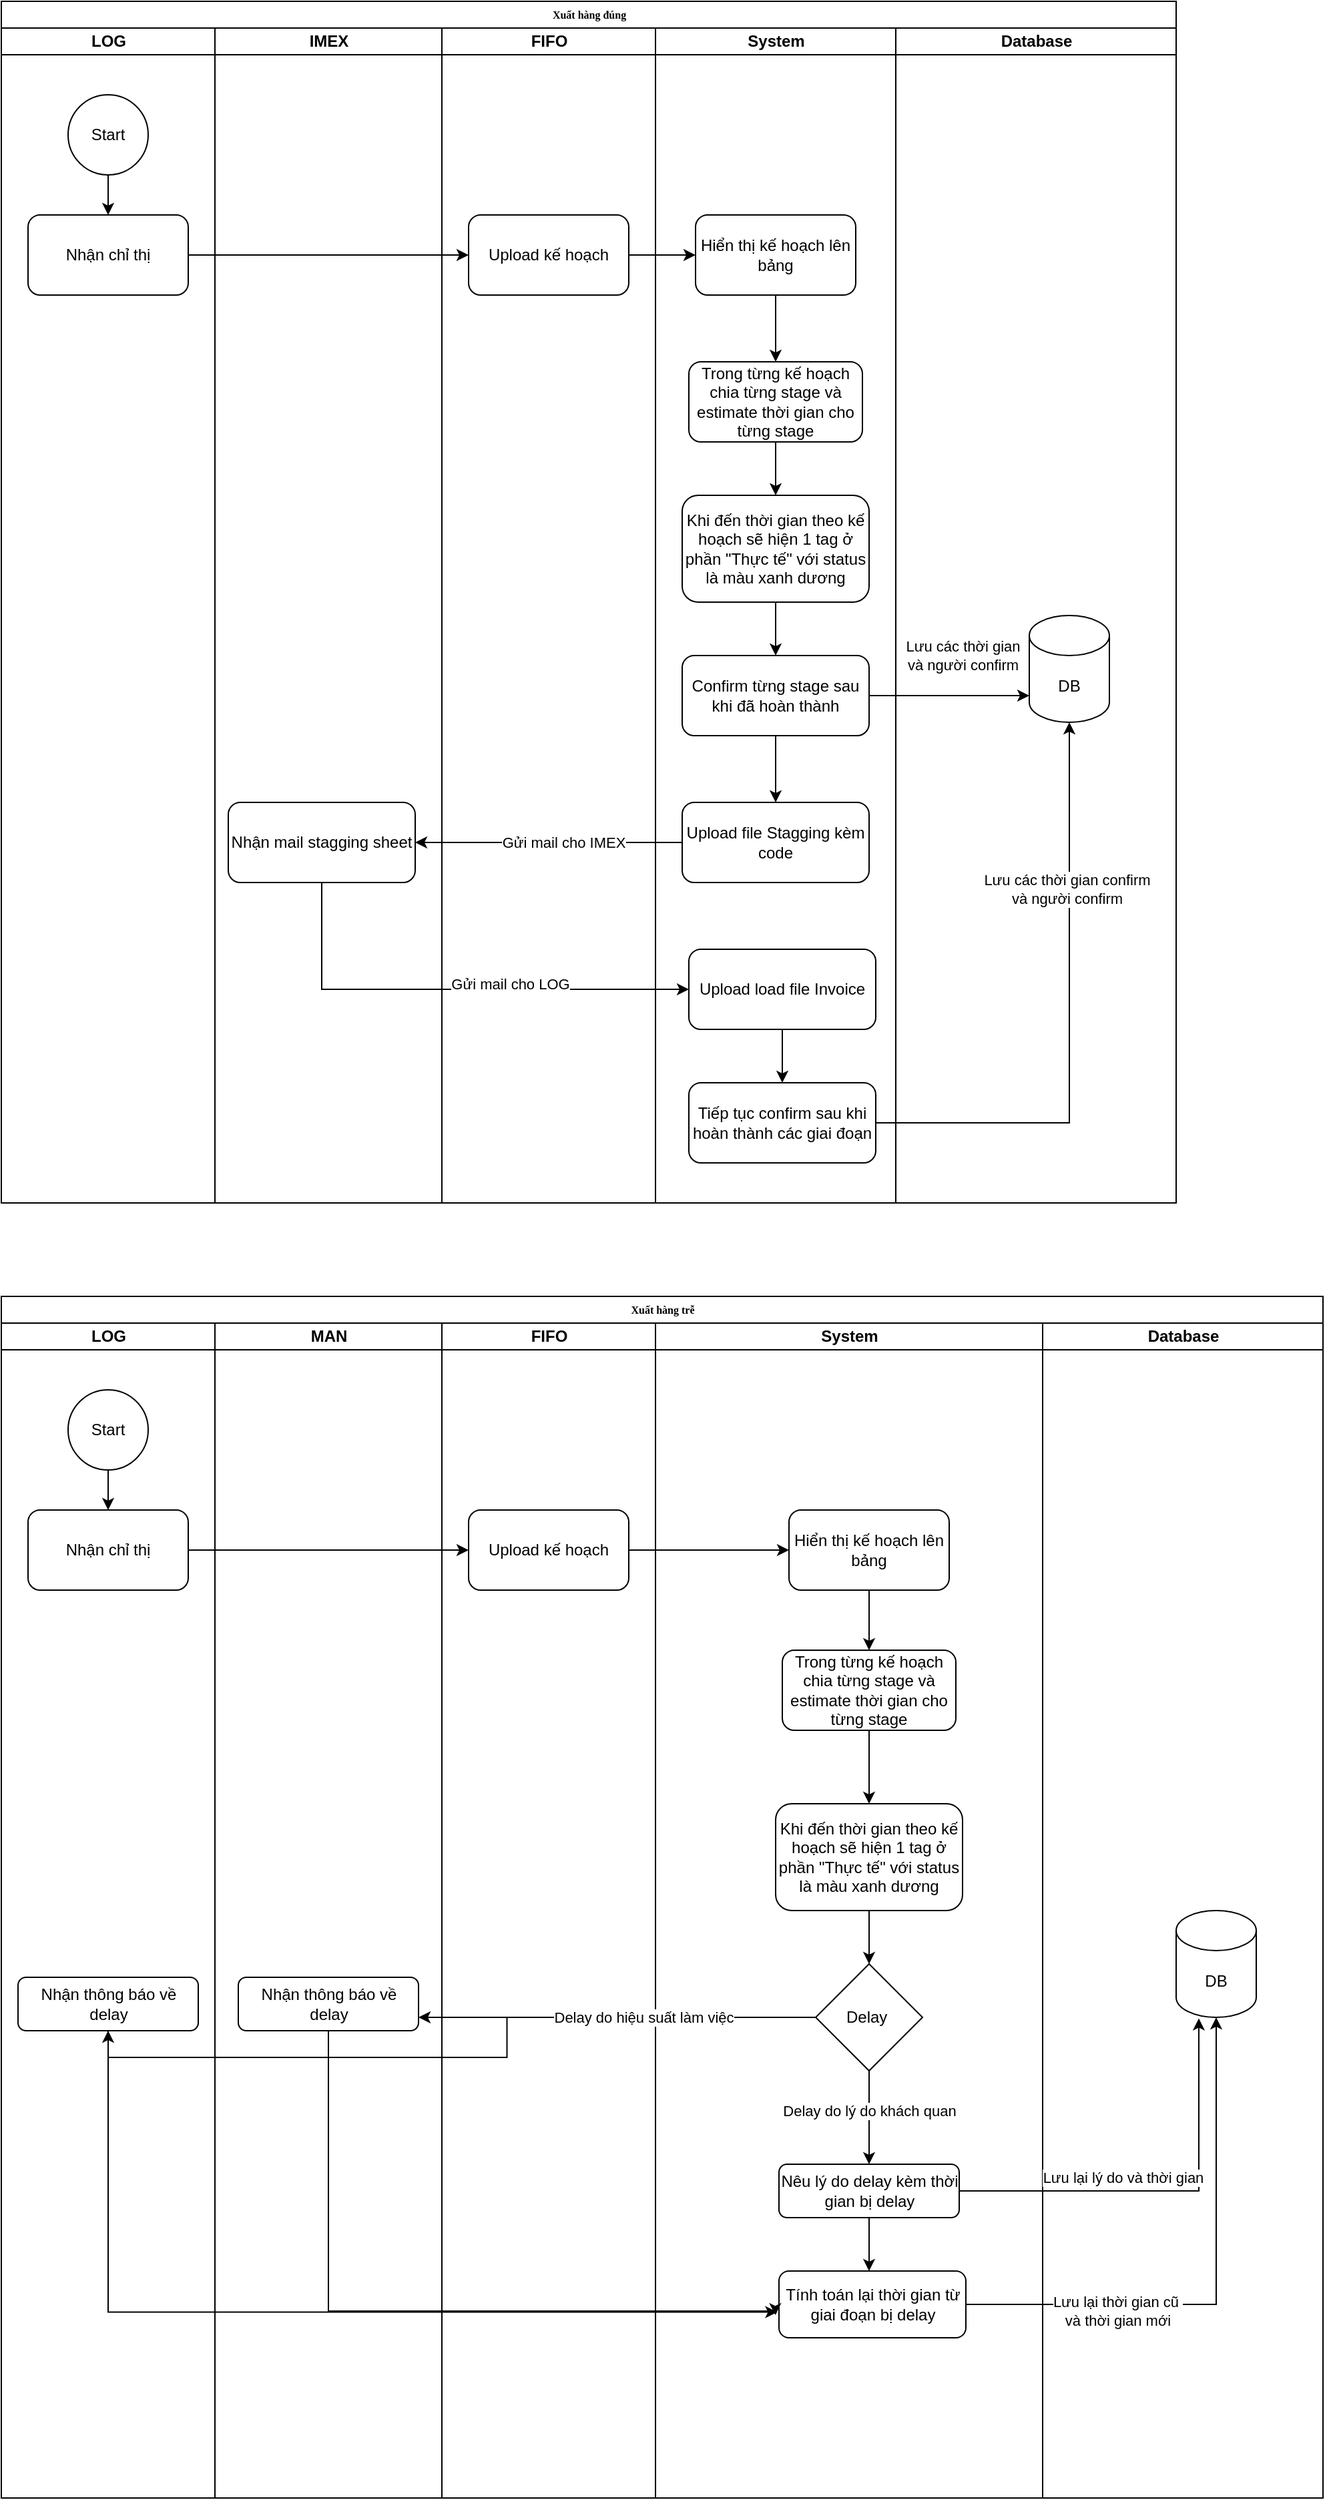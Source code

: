 <mxfile version="24.7.14">
  <diagram name="Page-1" id="74e2e168-ea6b-b213-b513-2b3c1d86103e">
    <mxGraphModel dx="1764" dy="1693" grid="1" gridSize="10" guides="1" tooltips="1" connect="1" arrows="1" fold="1" page="1" pageScale="1" pageWidth="1100" pageHeight="850" background="none" math="0" shadow="0">
      <root>
        <mxCell id="0" />
        <mxCell id="1" parent="0" />
        <mxCell id="77e6c97f196da883-1" value="Xuất hàng đúng" style="swimlane;html=1;childLayout=stackLayout;startSize=20;rounded=0;shadow=0;labelBackgroundColor=none;strokeWidth=1;fontFamily=Verdana;fontSize=8;align=center;" parent="1" vertex="1">
          <mxGeometry x="70" y="40" width="880" height="900" as="geometry" />
        </mxCell>
        <mxCell id="77e6c97f196da883-2" value="LOG" style="swimlane;html=1;startSize=20;" parent="77e6c97f196da883-1" vertex="1">
          <mxGeometry y="20" width="160" height="880" as="geometry" />
        </mxCell>
        <mxCell id="MaelUOi9_Fcj_ionn7i3-3" style="edgeStyle=orthogonalEdgeStyle;rounded=0;orthogonalLoop=1;jettySize=auto;html=1;entryX=0.5;entryY=0;entryDx=0;entryDy=0;" edge="1" parent="77e6c97f196da883-2" source="MaelUOi9_Fcj_ionn7i3-1" target="MaelUOi9_Fcj_ionn7i3-2">
          <mxGeometry relative="1" as="geometry" />
        </mxCell>
        <mxCell id="MaelUOi9_Fcj_ionn7i3-1" value="Start" style="ellipse;whiteSpace=wrap;html=1;aspect=fixed;" vertex="1" parent="77e6c97f196da883-2">
          <mxGeometry x="50" y="50" width="60" height="60" as="geometry" />
        </mxCell>
        <mxCell id="MaelUOi9_Fcj_ionn7i3-2" value="Nhận chỉ thị" style="rounded=1;whiteSpace=wrap;html=1;" vertex="1" parent="77e6c97f196da883-2">
          <mxGeometry x="20" y="140" width="120" height="60" as="geometry" />
        </mxCell>
        <mxCell id="77e6c97f196da883-3" value="IMEX" style="swimlane;html=1;startSize=20;" parent="77e6c97f196da883-1" vertex="1">
          <mxGeometry x="160" y="20" width="170" height="880" as="geometry" />
        </mxCell>
        <mxCell id="MaelUOi9_Fcj_ionn7i3-31" value="Nhận mail stagging sheet" style="rounded=1;whiteSpace=wrap;html=1;" vertex="1" parent="77e6c97f196da883-3">
          <mxGeometry x="10" y="580" width="140" height="60" as="geometry" />
        </mxCell>
        <mxCell id="77e6c97f196da883-4" value="FIFO" style="swimlane;html=1;startSize=20;" parent="77e6c97f196da883-1" vertex="1">
          <mxGeometry x="330" y="20" width="160" height="880" as="geometry" />
        </mxCell>
        <mxCell id="MaelUOi9_Fcj_ionn7i3-4" value="Upload kế hoạch" style="rounded=1;whiteSpace=wrap;html=1;" vertex="1" parent="77e6c97f196da883-4">
          <mxGeometry x="20" y="140" width="120" height="60" as="geometry" />
        </mxCell>
        <mxCell id="77e6c97f196da883-5" value="System" style="swimlane;html=1;startSize=20;" parent="77e6c97f196da883-1" vertex="1">
          <mxGeometry x="490" y="20" width="180" height="880" as="geometry" />
        </mxCell>
        <mxCell id="MaelUOi9_Fcj_ionn7i3-19" style="edgeStyle=orthogonalEdgeStyle;rounded=0;orthogonalLoop=1;jettySize=auto;html=1;" edge="1" parent="77e6c97f196da883-5" source="MaelUOi9_Fcj_ionn7i3-17">
          <mxGeometry relative="1" as="geometry">
            <mxPoint x="90.0" y="250" as="targetPoint" />
          </mxGeometry>
        </mxCell>
        <mxCell id="MaelUOi9_Fcj_ionn7i3-17" value="Hiển thị kế hoạch lên bảng" style="rounded=1;whiteSpace=wrap;html=1;" vertex="1" parent="77e6c97f196da883-5">
          <mxGeometry x="30" y="140" width="120" height="60" as="geometry" />
        </mxCell>
        <mxCell id="MaelUOi9_Fcj_ionn7i3-26" style="edgeStyle=orthogonalEdgeStyle;rounded=0;orthogonalLoop=1;jettySize=auto;html=1;" edge="1" parent="77e6c97f196da883-5" source="MaelUOi9_Fcj_ionn7i3-20" target="MaelUOi9_Fcj_ionn7i3-21">
          <mxGeometry relative="1" as="geometry" />
        </mxCell>
        <mxCell id="MaelUOi9_Fcj_ionn7i3-20" value="Trong từng kế hoạch chia từng stage và estimate thời gian cho từng stage" style="rounded=1;whiteSpace=wrap;html=1;" vertex="1" parent="77e6c97f196da883-5">
          <mxGeometry x="25" y="250" width="130" height="60" as="geometry" />
        </mxCell>
        <mxCell id="MaelUOi9_Fcj_ionn7i3-28" style="edgeStyle=orthogonalEdgeStyle;rounded=0;orthogonalLoop=1;jettySize=auto;html=1;" edge="1" parent="77e6c97f196da883-5" source="MaelUOi9_Fcj_ionn7i3-21" target="MaelUOi9_Fcj_ionn7i3-27">
          <mxGeometry relative="1" as="geometry" />
        </mxCell>
        <mxCell id="MaelUOi9_Fcj_ionn7i3-21" value="Khi đến thời gian theo kế hoạch sẽ hiện 1 tag ở phần &quot;Thực tế&quot; với status là màu xanh dương" style="rounded=1;whiteSpace=wrap;html=1;" vertex="1" parent="77e6c97f196da883-5">
          <mxGeometry x="20" y="350" width="140" height="80" as="geometry" />
        </mxCell>
        <mxCell id="MaelUOi9_Fcj_ionn7i3-30" style="edgeStyle=orthogonalEdgeStyle;rounded=0;orthogonalLoop=1;jettySize=auto;html=1;entryX=0.5;entryY=0;entryDx=0;entryDy=0;" edge="1" parent="77e6c97f196da883-5" source="MaelUOi9_Fcj_ionn7i3-27" target="MaelUOi9_Fcj_ionn7i3-29">
          <mxGeometry relative="1" as="geometry" />
        </mxCell>
        <mxCell id="MaelUOi9_Fcj_ionn7i3-27" value="Confirm từng stage sau khi đã hoàn thành" style="rounded=1;whiteSpace=wrap;html=1;" vertex="1" parent="77e6c97f196da883-5">
          <mxGeometry x="20" y="470" width="140" height="60" as="geometry" />
        </mxCell>
        <mxCell id="MaelUOi9_Fcj_ionn7i3-29" value="Upload file Stagging kèm code" style="rounded=1;whiteSpace=wrap;html=1;" vertex="1" parent="77e6c97f196da883-5">
          <mxGeometry x="20" y="580" width="140" height="60" as="geometry" />
        </mxCell>
        <mxCell id="MaelUOi9_Fcj_ionn7i3-40" style="edgeStyle=orthogonalEdgeStyle;rounded=0;orthogonalLoop=1;jettySize=auto;html=1;" edge="1" parent="77e6c97f196da883-5" source="MaelUOi9_Fcj_ionn7i3-35" target="MaelUOi9_Fcj_ionn7i3-39">
          <mxGeometry relative="1" as="geometry" />
        </mxCell>
        <mxCell id="MaelUOi9_Fcj_ionn7i3-35" value="Upload load file Invoice" style="rounded=1;whiteSpace=wrap;html=1;" vertex="1" parent="77e6c97f196da883-5">
          <mxGeometry x="25" y="690" width="140" height="60" as="geometry" />
        </mxCell>
        <mxCell id="MaelUOi9_Fcj_ionn7i3-39" value="Tiếp tục confirm sau khi hoàn thành các giai đoạn" style="rounded=1;whiteSpace=wrap;html=1;" vertex="1" parent="77e6c97f196da883-5">
          <mxGeometry x="25" y="790" width="140" height="60" as="geometry" />
        </mxCell>
        <mxCell id="MaelUOi9_Fcj_ionn7i3-5" style="edgeStyle=orthogonalEdgeStyle;rounded=0;orthogonalLoop=1;jettySize=auto;html=1;" edge="1" parent="77e6c97f196da883-1" source="MaelUOi9_Fcj_ionn7i3-2" target="MaelUOi9_Fcj_ionn7i3-4">
          <mxGeometry relative="1" as="geometry" />
        </mxCell>
        <mxCell id="MaelUOi9_Fcj_ionn7i3-18" style="edgeStyle=orthogonalEdgeStyle;rounded=0;orthogonalLoop=1;jettySize=auto;html=1;entryX=0;entryY=0.5;entryDx=0;entryDy=0;" edge="1" parent="77e6c97f196da883-1" source="MaelUOi9_Fcj_ionn7i3-4" target="MaelUOi9_Fcj_ionn7i3-17">
          <mxGeometry relative="1" as="geometry" />
        </mxCell>
        <mxCell id="MaelUOi9_Fcj_ionn7i3-32" style="edgeStyle=orthogonalEdgeStyle;rounded=0;orthogonalLoop=1;jettySize=auto;html=1;" edge="1" parent="77e6c97f196da883-1" source="MaelUOi9_Fcj_ionn7i3-29" target="MaelUOi9_Fcj_ionn7i3-31">
          <mxGeometry relative="1" as="geometry" />
        </mxCell>
        <mxCell id="MaelUOi9_Fcj_ionn7i3-33" value="Gửi mail cho IMEX" style="edgeLabel;html=1;align=center;verticalAlign=middle;resizable=0;points=[];" vertex="1" connectable="0" parent="MaelUOi9_Fcj_ionn7i3-32">
          <mxGeometry x="-0.106" relative="1" as="geometry">
            <mxPoint as="offset" />
          </mxGeometry>
        </mxCell>
        <mxCell id="MaelUOi9_Fcj_ionn7i3-36" style="edgeStyle=orthogonalEdgeStyle;rounded=0;orthogonalLoop=1;jettySize=auto;html=1;" edge="1" parent="77e6c97f196da883-1" source="MaelUOi9_Fcj_ionn7i3-31" target="MaelUOi9_Fcj_ionn7i3-35">
          <mxGeometry relative="1" as="geometry">
            <Array as="points">
              <mxPoint x="240" y="740" />
            </Array>
          </mxGeometry>
        </mxCell>
        <mxCell id="MaelUOi9_Fcj_ionn7i3-38" value="Gửi mail cho LOG" style="edgeLabel;html=1;align=center;verticalAlign=middle;resizable=0;points=[];" vertex="1" connectable="0" parent="MaelUOi9_Fcj_ionn7i3-36">
          <mxGeometry x="0.241" y="4" relative="1" as="geometry">
            <mxPoint as="offset" />
          </mxGeometry>
        </mxCell>
        <mxCell id="MaelUOi9_Fcj_ionn7i3-43" style="edgeStyle=orthogonalEdgeStyle;rounded=0;orthogonalLoop=1;jettySize=auto;html=1;entryX=0.5;entryY=1;entryDx=0;entryDy=0;entryPerimeter=0;" edge="1" parent="77e6c97f196da883-1" source="MaelUOi9_Fcj_ionn7i3-39" target="MaelUOi9_Fcj_ionn7i3-41">
          <mxGeometry relative="1" as="geometry" />
        </mxCell>
        <mxCell id="MaelUOi9_Fcj_ionn7i3-44" value="Lưu các thời gian confirm&lt;div&gt;&amp;nbsp;và người confirm&amp;nbsp;&lt;/div&gt;" style="edgeLabel;html=1;align=center;verticalAlign=middle;resizable=0;points=[];" vertex="1" connectable="0" parent="MaelUOi9_Fcj_ionn7i3-43">
          <mxGeometry x="0.435" y="2" relative="1" as="geometry">
            <mxPoint y="-1" as="offset" />
          </mxGeometry>
        </mxCell>
        <mxCell id="MaelUOi9_Fcj_ionn7i3-46" style="edgeStyle=orthogonalEdgeStyle;rounded=0;orthogonalLoop=1;jettySize=auto;html=1;entryX=0;entryY=0.75;entryDx=0;entryDy=0;entryPerimeter=0;" edge="1" parent="77e6c97f196da883-1" source="MaelUOi9_Fcj_ionn7i3-27" target="MaelUOi9_Fcj_ionn7i3-41">
          <mxGeometry relative="1" as="geometry">
            <mxPoint x="730" y="520" as="targetPoint" />
          </mxGeometry>
        </mxCell>
        <mxCell id="77e6c97f196da883-6" value="Database" style="swimlane;html=1;startSize=20;" parent="77e6c97f196da883-1" vertex="1">
          <mxGeometry x="670" y="20" width="210" height="880" as="geometry" />
        </mxCell>
        <mxCell id="MaelUOi9_Fcj_ionn7i3-41" value="DB" style="shape=cylinder3;whiteSpace=wrap;html=1;boundedLbl=1;backgroundOutline=1;size=15;" vertex="1" parent="77e6c97f196da883-6">
          <mxGeometry x="100" y="440" width="60" height="80" as="geometry" />
        </mxCell>
        <mxCell id="MaelUOi9_Fcj_ionn7i3-47" value="Lưu các thời gian&lt;div&gt;&amp;nbsp;và người confirm&amp;nbsp;&lt;/div&gt;" style="edgeLabel;html=1;align=center;verticalAlign=middle;resizable=0;points=[];" vertex="1" connectable="0" parent="77e6c97f196da883-6">
          <mxGeometry x="50.003" y="469.997" as="geometry" />
        </mxCell>
        <mxCell id="MaelUOi9_Fcj_ionn7i3-48" value="Xuất hàng trễ" style="swimlane;html=1;childLayout=stackLayout;startSize=20;rounded=0;shadow=0;labelBackgroundColor=none;strokeWidth=1;fontFamily=Verdana;fontSize=8;align=center;" vertex="1" parent="1">
          <mxGeometry x="70" y="1010" width="990" height="900" as="geometry" />
        </mxCell>
        <mxCell id="MaelUOi9_Fcj_ionn7i3-49" value="LOG" style="swimlane;html=1;startSize=20;" vertex="1" parent="MaelUOi9_Fcj_ionn7i3-48">
          <mxGeometry y="20" width="160" height="880" as="geometry" />
        </mxCell>
        <mxCell id="MaelUOi9_Fcj_ionn7i3-50" style="edgeStyle=orthogonalEdgeStyle;rounded=0;orthogonalLoop=1;jettySize=auto;html=1;entryX=0.5;entryY=0;entryDx=0;entryDy=0;" edge="1" parent="MaelUOi9_Fcj_ionn7i3-49" source="MaelUOi9_Fcj_ionn7i3-51" target="MaelUOi9_Fcj_ionn7i3-52">
          <mxGeometry relative="1" as="geometry" />
        </mxCell>
        <mxCell id="MaelUOi9_Fcj_ionn7i3-51" value="Start" style="ellipse;whiteSpace=wrap;html=1;aspect=fixed;" vertex="1" parent="MaelUOi9_Fcj_ionn7i3-49">
          <mxGeometry x="50" y="50" width="60" height="60" as="geometry" />
        </mxCell>
        <mxCell id="MaelUOi9_Fcj_ionn7i3-52" value="Nhận chỉ thị" style="rounded=1;whiteSpace=wrap;html=1;" vertex="1" parent="MaelUOi9_Fcj_ionn7i3-49">
          <mxGeometry x="20" y="140" width="120" height="60" as="geometry" />
        </mxCell>
        <mxCell id="MaelUOi9_Fcj_ionn7i3-111" value="Nhận thông báo về delay" style="rounded=1;whiteSpace=wrap;html=1;" vertex="1" parent="MaelUOi9_Fcj_ionn7i3-49">
          <mxGeometry x="12.5" y="490" width="135" height="40" as="geometry" />
        </mxCell>
        <mxCell id="MaelUOi9_Fcj_ionn7i3-53" value="MAN" style="swimlane;html=1;startSize=20;" vertex="1" parent="MaelUOi9_Fcj_ionn7i3-48">
          <mxGeometry x="160" y="20" width="170" height="880" as="geometry" />
        </mxCell>
        <mxCell id="MaelUOi9_Fcj_ionn7i3-89" value="Nhận thông báo về delay" style="rounded=1;whiteSpace=wrap;html=1;" vertex="1" parent="MaelUOi9_Fcj_ionn7i3-53">
          <mxGeometry x="17.5" y="490" width="135" height="40" as="geometry" />
        </mxCell>
        <mxCell id="MaelUOi9_Fcj_ionn7i3-55" value="FIFO" style="swimlane;html=1;startSize=20;" vertex="1" parent="MaelUOi9_Fcj_ionn7i3-48">
          <mxGeometry x="330" y="20" width="160" height="880" as="geometry" />
        </mxCell>
        <mxCell id="MaelUOi9_Fcj_ionn7i3-56" value="Upload kế hoạch" style="rounded=1;whiteSpace=wrap;html=1;" vertex="1" parent="MaelUOi9_Fcj_ionn7i3-55">
          <mxGeometry x="20" y="140" width="120" height="60" as="geometry" />
        </mxCell>
        <mxCell id="MaelUOi9_Fcj_ionn7i3-70" style="edgeStyle=orthogonalEdgeStyle;rounded=0;orthogonalLoop=1;jettySize=auto;html=1;" edge="1" parent="MaelUOi9_Fcj_ionn7i3-48" source="MaelUOi9_Fcj_ionn7i3-52" target="MaelUOi9_Fcj_ionn7i3-56">
          <mxGeometry relative="1" as="geometry" />
        </mxCell>
        <mxCell id="MaelUOi9_Fcj_ionn7i3-71" style="edgeStyle=orthogonalEdgeStyle;rounded=0;orthogonalLoop=1;jettySize=auto;html=1;entryX=0;entryY=0.5;entryDx=0;entryDy=0;" edge="1" parent="MaelUOi9_Fcj_ionn7i3-48" source="MaelUOi9_Fcj_ionn7i3-56" target="MaelUOi9_Fcj_ionn7i3-59">
          <mxGeometry relative="1" as="geometry" />
        </mxCell>
        <mxCell id="MaelUOi9_Fcj_ionn7i3-57" value="System" style="swimlane;html=1;startSize=20;" vertex="1" parent="MaelUOi9_Fcj_ionn7i3-48">
          <mxGeometry x="490" y="20" width="290" height="880" as="geometry" />
        </mxCell>
        <mxCell id="MaelUOi9_Fcj_ionn7i3-84" style="edgeStyle=orthogonalEdgeStyle;rounded=0;orthogonalLoop=1;jettySize=auto;html=1;" edge="1" parent="MaelUOi9_Fcj_ionn7i3-57" source="MaelUOi9_Fcj_ionn7i3-59" target="MaelUOi9_Fcj_ionn7i3-61">
          <mxGeometry relative="1" as="geometry" />
        </mxCell>
        <mxCell id="MaelUOi9_Fcj_ionn7i3-59" value="Hiển thị kế hoạch lên bảng" style="rounded=1;whiteSpace=wrap;html=1;" vertex="1" parent="MaelUOi9_Fcj_ionn7i3-57">
          <mxGeometry x="100" y="140" width="120" height="60" as="geometry" />
        </mxCell>
        <mxCell id="MaelUOi9_Fcj_ionn7i3-85" style="edgeStyle=orthogonalEdgeStyle;rounded=0;orthogonalLoop=1;jettySize=auto;html=1;" edge="1" parent="MaelUOi9_Fcj_ionn7i3-57" source="MaelUOi9_Fcj_ionn7i3-61" target="MaelUOi9_Fcj_ionn7i3-63">
          <mxGeometry relative="1" as="geometry" />
        </mxCell>
        <mxCell id="MaelUOi9_Fcj_ionn7i3-61" value="Trong từng kế hoạch chia từng stage và estimate thời gian cho từng stage" style="rounded=1;whiteSpace=wrap;html=1;" vertex="1" parent="MaelUOi9_Fcj_ionn7i3-57">
          <mxGeometry x="95" y="245" width="130" height="60" as="geometry" />
        </mxCell>
        <mxCell id="MaelUOi9_Fcj_ionn7i3-88" style="edgeStyle=orthogonalEdgeStyle;rounded=0;orthogonalLoop=1;jettySize=auto;html=1;" edge="1" parent="MaelUOi9_Fcj_ionn7i3-57" source="MaelUOi9_Fcj_ionn7i3-63" target="MaelUOi9_Fcj_ionn7i3-87">
          <mxGeometry relative="1" as="geometry" />
        </mxCell>
        <mxCell id="MaelUOi9_Fcj_ionn7i3-63" value="Khi đến thời gian theo kế hoạch sẽ hiện 1 tag ở phần &quot;Thực tế&quot; với status là màu xanh dương" style="rounded=1;whiteSpace=wrap;html=1;" vertex="1" parent="MaelUOi9_Fcj_ionn7i3-57">
          <mxGeometry x="90" y="360" width="140" height="80" as="geometry" />
        </mxCell>
        <mxCell id="MaelUOi9_Fcj_ionn7i3-119" style="edgeStyle=orthogonalEdgeStyle;rounded=0;orthogonalLoop=1;jettySize=auto;html=1;" edge="1" parent="MaelUOi9_Fcj_ionn7i3-57" source="MaelUOi9_Fcj_ionn7i3-87">
          <mxGeometry relative="1" as="geometry">
            <mxPoint x="160" y="630" as="targetPoint" />
          </mxGeometry>
        </mxCell>
        <mxCell id="MaelUOi9_Fcj_ionn7i3-120" value="Delay do lý do khách quan" style="edgeLabel;html=1;align=center;verticalAlign=middle;resizable=0;points=[];" vertex="1" connectable="0" parent="MaelUOi9_Fcj_ionn7i3-119">
          <mxGeometry x="-0.16" relative="1" as="geometry">
            <mxPoint as="offset" />
          </mxGeometry>
        </mxCell>
        <mxCell id="MaelUOi9_Fcj_ionn7i3-87" value="Delay&amp;nbsp;" style="rhombus;whiteSpace=wrap;html=1;" vertex="1" parent="MaelUOi9_Fcj_ionn7i3-57">
          <mxGeometry x="120" y="480" width="80" height="80" as="geometry" />
        </mxCell>
        <mxCell id="MaelUOi9_Fcj_ionn7i3-123" style="edgeStyle=orthogonalEdgeStyle;rounded=0;orthogonalLoop=1;jettySize=auto;html=1;" edge="1" parent="MaelUOi9_Fcj_ionn7i3-57" source="MaelUOi9_Fcj_ionn7i3-117">
          <mxGeometry relative="1" as="geometry">
            <mxPoint x="160" y="710" as="targetPoint" />
          </mxGeometry>
        </mxCell>
        <mxCell id="MaelUOi9_Fcj_ionn7i3-117" value="Nêu lý do delay kèm thời gian bị delay" style="rounded=1;whiteSpace=wrap;html=1;" vertex="1" parent="MaelUOi9_Fcj_ionn7i3-57">
          <mxGeometry x="92.5" y="630" width="135" height="40" as="geometry" />
        </mxCell>
        <mxCell id="MaelUOi9_Fcj_ionn7i3-121" value="Tính toán lại thời gian từ giai đoạn bị delay" style="rounded=1;whiteSpace=wrap;html=1;" vertex="1" parent="MaelUOi9_Fcj_ionn7i3-57">
          <mxGeometry x="92.5" y="710" width="140" height="50" as="geometry" />
        </mxCell>
        <mxCell id="MaelUOi9_Fcj_ionn7i3-79" value="Database" style="swimlane;html=1;startSize=20;" vertex="1" parent="MaelUOi9_Fcj_ionn7i3-48">
          <mxGeometry x="780" y="20" width="210" height="880" as="geometry" />
        </mxCell>
        <mxCell id="MaelUOi9_Fcj_ionn7i3-80" value="DB" style="shape=cylinder3;whiteSpace=wrap;html=1;boundedLbl=1;backgroundOutline=1;size=15;" vertex="1" parent="MaelUOi9_Fcj_ionn7i3-79">
          <mxGeometry x="100" y="440" width="60" height="80" as="geometry" />
        </mxCell>
        <mxCell id="MaelUOi9_Fcj_ionn7i3-112" style="edgeStyle=orthogonalEdgeStyle;rounded=0;orthogonalLoop=1;jettySize=auto;html=1;entryX=1;entryY=0.75;entryDx=0;entryDy=0;" edge="1" parent="MaelUOi9_Fcj_ionn7i3-48" source="MaelUOi9_Fcj_ionn7i3-87" target="MaelUOi9_Fcj_ionn7i3-89">
          <mxGeometry relative="1" as="geometry" />
        </mxCell>
        <mxCell id="MaelUOi9_Fcj_ionn7i3-113" style="edgeStyle=orthogonalEdgeStyle;rounded=0;orthogonalLoop=1;jettySize=auto;html=1;entryX=0.5;entryY=1;entryDx=0;entryDy=0;" edge="1" parent="MaelUOi9_Fcj_ionn7i3-48" source="MaelUOi9_Fcj_ionn7i3-87" target="MaelUOi9_Fcj_ionn7i3-111">
          <mxGeometry relative="1" as="geometry" />
        </mxCell>
        <mxCell id="MaelUOi9_Fcj_ionn7i3-114" value="Delay do hiệu suất làm việc" style="edgeLabel;html=1;align=center;verticalAlign=middle;resizable=0;points=[];" vertex="1" connectable="0" parent="MaelUOi9_Fcj_ionn7i3-113">
          <mxGeometry x="-0.554" y="2" relative="1" as="geometry">
            <mxPoint y="-2" as="offset" />
          </mxGeometry>
        </mxCell>
        <mxCell id="MaelUOi9_Fcj_ionn7i3-124" style="edgeStyle=orthogonalEdgeStyle;rounded=0;orthogonalLoop=1;jettySize=auto;html=1;entryX=-0.009;entryY=0.616;entryDx=0;entryDy=0;entryPerimeter=0;" edge="1" parent="MaelUOi9_Fcj_ionn7i3-48" source="MaelUOi9_Fcj_ionn7i3-111" target="MaelUOi9_Fcj_ionn7i3-121">
          <mxGeometry relative="1" as="geometry">
            <Array as="points">
              <mxPoint x="80" y="761" />
            </Array>
          </mxGeometry>
        </mxCell>
        <mxCell id="MaelUOi9_Fcj_ionn7i3-125" style="edgeStyle=orthogonalEdgeStyle;rounded=0;orthogonalLoop=1;jettySize=auto;html=1;entryX=-0.019;entryY=0.661;entryDx=0;entryDy=0;entryPerimeter=0;" edge="1" parent="MaelUOi9_Fcj_ionn7i3-48" source="MaelUOi9_Fcj_ionn7i3-89" target="MaelUOi9_Fcj_ionn7i3-121">
          <mxGeometry relative="1" as="geometry">
            <Array as="points">
              <mxPoint x="245" y="760" />
              <mxPoint x="580" y="760" />
            </Array>
          </mxGeometry>
        </mxCell>
        <mxCell id="MaelUOi9_Fcj_ionn7i3-126" style="edgeStyle=orthogonalEdgeStyle;rounded=0;orthogonalLoop=1;jettySize=auto;html=1;entryX=0.5;entryY=1;entryDx=0;entryDy=0;entryPerimeter=0;" edge="1" parent="MaelUOi9_Fcj_ionn7i3-48" source="MaelUOi9_Fcj_ionn7i3-121" target="MaelUOi9_Fcj_ionn7i3-80">
          <mxGeometry relative="1" as="geometry" />
        </mxCell>
        <mxCell id="MaelUOi9_Fcj_ionn7i3-127" value="Lưu lại thời gian cũ&amp;nbsp;&lt;div&gt;và thời gian mới&lt;/div&gt;" style="edgeLabel;html=1;align=center;verticalAlign=middle;resizable=0;points=[];" vertex="1" connectable="0" parent="MaelUOi9_Fcj_ionn7i3-126">
          <mxGeometry x="-0.431" y="-4" relative="1" as="geometry">
            <mxPoint x="-1" y="1" as="offset" />
          </mxGeometry>
        </mxCell>
        <mxCell id="MaelUOi9_Fcj_ionn7i3-128" style="edgeStyle=orthogonalEdgeStyle;rounded=0;orthogonalLoop=1;jettySize=auto;html=1;entryX=0.283;entryY=1.009;entryDx=0;entryDy=0;entryPerimeter=0;" edge="1" parent="MaelUOi9_Fcj_ionn7i3-48" source="MaelUOi9_Fcj_ionn7i3-117" target="MaelUOi9_Fcj_ionn7i3-80">
          <mxGeometry relative="1" as="geometry" />
        </mxCell>
        <mxCell id="MaelUOi9_Fcj_ionn7i3-129" value="Lưu lại lý do và thời gian" style="edgeLabel;html=1;align=center;verticalAlign=middle;resizable=0;points=[];" vertex="1" connectable="0" parent="MaelUOi9_Fcj_ionn7i3-128">
          <mxGeometry x="-0.275" y="-2" relative="1" as="geometry">
            <mxPoint x="10" y="-12" as="offset" />
          </mxGeometry>
        </mxCell>
      </root>
    </mxGraphModel>
  </diagram>
</mxfile>
